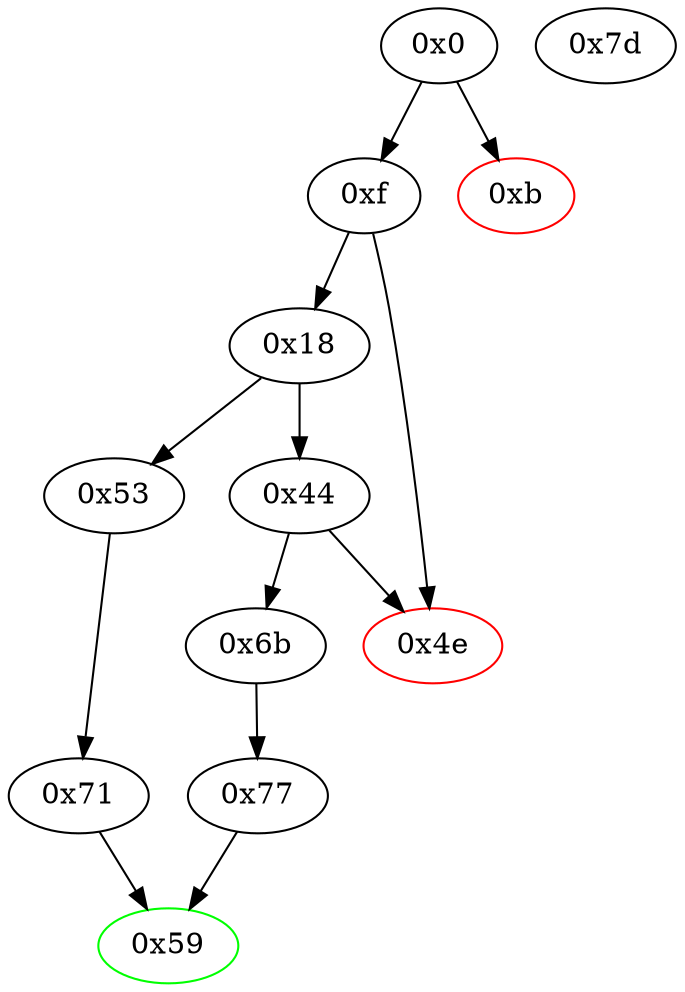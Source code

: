 strict digraph "" {
"0x44" [fillcolor=white, id="0x44", style=filled, tooltip="Block 0x44\n[0x44:0x4d]\n---\nPredecessors: [0x18]\nSuccessors: [0x4e, 0x6b]\n---\n0x44 DUP1\n0x45 PUSH4 0xdb61e317\n0x4a EQ\n0x4b PUSH1 0x6b\n0x4d JUMPI\n---\n0x45: V17 = 0xdb61e317\n0x4a: V18 = EQ 0xdb61e317 V13\n0x4b: V19 = 0x6b\n0x4d: JUMPI 0x6b V18\n---\nEntry stack: [V13]\nStack pops: 1\nStack additions: [S0]\nExit stack: [V13]\n\nDef sites:\nV13: {0x18.0x39}\n"];
"0xf" [fillcolor=white, id="0xf", style=filled, tooltip="Block 0xf\n[0xf:0x17]\n---\nPredecessors: [0x0]\nSuccessors: [0x18, 0x4e]\n---\n0xf JUMPDEST\n0x10 POP\n0x11 PUSH1 0x4\n0x13 CALLDATASIZE\n0x14 LT\n0x15 PUSH1 0x4e\n0x17 JUMPI\n---\n0xf: JUMPDEST \n0x11: V6 = 0x4\n0x13: V7 = CALLDATASIZE\n0x14: V8 = LT V7 0x4\n0x15: V9 = 0x4e\n0x17: JUMPI 0x4e V8\n---\nEntry stack: [V2]\nStack pops: 1\nStack additions: []\nExit stack: []\n\nDef sites:\nV2: {0x0.0x5}\n"];
"0x6b" [fillcolor=white, id="0x6b", style=filled, tooltip="Block 0x6b\n[0x6b:0x70]\n---\nPredecessors: [0x44]\nSuccessors: [0x77]\n---\n0x6b JUMPDEST\n0x6c PUSH1 0x59\n0x6e PUSH1 0x77\n0x70 JUMP\n---\n0x6b: JUMPDEST \n0x6c: V29 = 0x59\n0x6e: V30 = 0x77\n0x70: JUMP 0x77\n---\nEntry stack: [V13]\nStack pops: 0\nStack additions: [0x59]\nExit stack: [V13, 0x59]\n\nDef sites:\nV13: {0x18.0x39}\n"];
"0x77" [fillcolor=white, id="0x77", style=filled, tooltip="Block 0x77\n[0x77:0x7c]\n---\nPredecessors: [0x6b]\nSuccessors: [0x59]\n---\n0x77 JUMPDEST\n0x78 PUSH1 0x0\n0x7a SLOAD\n0x7b DUP2\n0x7c JUMP\n---\n0x77: JUMPDEST \n0x78: V33 = 0x0\n0x7a: V34 = S[0x0]\n0x7c: JUMP 0x59\n---\nEntry stack: [V13, 0x59]\nStack pops: 1\nStack additions: [S0, V34]\nExit stack: [V13, 0x59, V34]\n\nDef sites:\nV13: {0x18.0x39}\n0x59: {0x6b.0x6c}\n"];
"0x71" [fillcolor=white, id="0x71", style=filled, tooltip="Block 0x71\n[0x71:0x76]\n---\nPredecessors: [0x53]\nSuccessors: [0x59]\n---\n0x71 JUMPDEST\n0x72 PUSH1 0x0\n0x74 SLOAD\n0x75 SWAP1\n0x76 JUMP\n---\n0x71: JUMPDEST \n0x72: V31 = 0x0\n0x74: V32 = S[0x0]\n0x76: JUMP 0x59\n---\nEntry stack: [V13, 0x59]\nStack pops: 1\nStack additions: [V32]\nExit stack: [V13, V32]\n\nDef sites:\nV13: {0x18.0x39}\n0x59: {0x53.0x54}\n"];
"0x53" [fillcolor=white, id="0x53", style=filled, tooltip="Block 0x53\n[0x53:0x58]\n---\nPredecessors: [0x18]\nSuccessors: [0x71]\n---\n0x53 JUMPDEST\n0x54 PUSH1 0x59\n0x56 PUSH1 0x71\n0x58 JUMP\n---\n0x53: JUMPDEST \n0x54: V21 = 0x59\n0x56: V22 = 0x71\n0x58: JUMP 0x71\n---\nEntry stack: [V13]\nStack pops: 0\nStack additions: [0x59]\nExit stack: [V13, 0x59]\n\nDef sites:\nV13: {0x18.0x39}\n"];
"0x0" [fillcolor=white, id="0x0", style=filled, tooltip="Block 0x0\n[0x0:0xa]\n---\nPredecessors: []\nSuccessors: [0xb, 0xf]\n---\n0x0 PUSH1 0x80\n0x2 PUSH1 0x40\n0x4 MSTORE\n0x5 CALLVALUE\n0x6 DUP1\n0x7 ISZERO\n0x8 PUSH1 0xf\n0xa JUMPI\n---\n0x0: V0 = 0x80\n0x2: V1 = 0x40\n0x4: M[0x40] = 0x80\n0x5: V2 = CALLVALUE\n0x7: V3 = ISZERO V2\n0x8: V4 = 0xf\n0xa: JUMPI 0xf V3\n---\nEntry stack: []\nStack pops: 0\nStack additions: [V2]\nExit stack: [V2]\n\nDef sites:\n"];
"0x18" [fillcolor=white, id="0x18", style=filled, tooltip="Block 0x18\n[0x18:0x43]\n---\nPredecessors: [0xf]\nSuccessors: [0x44, 0x53]\n---\n0x18 PUSH29 0x100000000000000000000000000000000000000000000000000000000\n0x36 PUSH1 0x0\n0x38 CALLDATALOAD\n0x39 DIV\n0x3a PUSH4 0x57de26a4\n0x3f DUP2\n0x40 EQ\n0x41 PUSH1 0x53\n0x43 JUMPI\n---\n0x18: V10 = 0x100000000000000000000000000000000000000000000000000000000\n0x36: V11 = 0x0\n0x38: V12 = CALLDATALOAD 0x0\n0x39: V13 = DIV V12 0x100000000000000000000000000000000000000000000000000000000\n0x3a: V14 = 0x57de26a4\n0x40: V15 = EQ V13 0x57de26a4\n0x41: V16 = 0x53\n0x43: JUMPI 0x53 V15\n---\nEntry stack: []\nStack pops: 0\nStack additions: [V13]\nExit stack: [V13]\n\nDef sites:\n"];
"0x7d" [fillcolor=white, id="0x7d", style=filled, tooltip="Block 0x7d\n[0x7d:0xba]\n---\nPredecessors: []\nSuccessors: []\n---\n0x7d INVALID\n0x7e LOG1\n0x7f PUSH6 0x627a7a723058\n0x86 SHA3\n0x87 MISSING 0xe9\n0x88 PUSH20 0x365eb1be403b7d35fde177823b62b1052a30d0ea\n0x9d PUSH29 0x23ebeb57c5167fa5d70029\n---\n0x7d: INVALID \n0x7e: LOG S0 S1 S2\n0x7f: V35 = 0x627a7a723058\n0x86: V36 = SHA3 0x627a7a723058 S3\n0x87: MISSING 0xe9\n0x88: V37 = 0x365eb1be403b7d35fde177823b62b1052a30d0ea\n0x9d: V38 = 0x23ebeb57c5167fa5d70029\n---\nEntry stack: []\nStack pops: 0\nStack additions: [V36, 0x23ebeb57c5167fa5d70029, 0x365eb1be403b7d35fde177823b62b1052a30d0ea]\nExit stack: []\n\nDef sites:\n"];
"0x59" [color=green, fillcolor=white, id="0x59", style=filled, tooltip="Block 0x59\n[0x59:0x6a]\n---\nPredecessors: [0x71, 0x77]\nSuccessors: []\n---\n0x59 JUMPDEST\n0x5a PUSH1 0x40\n0x5c DUP1\n0x5d MLOAD\n0x5e SWAP2\n0x5f DUP3\n0x60 MSTORE\n0x61 MLOAD\n0x62 SWAP1\n0x63 DUP2\n0x64 SWAP1\n0x65 SUB\n0x66 PUSH1 0x20\n0x68 ADD\n0x69 SWAP1\n0x6a RETURN\n---\n0x59: JUMPDEST \n0x5a: V23 = 0x40\n0x5d: V24 = M[0x40]\n0x60: M[V24] = S0\n0x61: V25 = M[0x40]\n0x65: V26 = SUB V24 V25\n0x66: V27 = 0x20\n0x68: V28 = ADD 0x20 V26\n0x6a: RETURN V25 V28\n---\nEntry stack: [V13, S1, S0]\nStack pops: 1\nStack additions: []\nExit stack: [V13, S1]\n\nDef sites:\nV13: {0x18.0x39}\nS1: {0x18.0x39, 0x6b.0x6c}\nS0: {0x71.0x74, 0x77.0x7a}\n"];
"0xb" [color=red, fillcolor=white, id="0xb", style=filled, tooltip="Block 0xb\n[0xb:0xe]\n---\nPredecessors: [0x0]\nSuccessors: []\n---\n0xb PUSH1 0x0\n0xd DUP1\n0xe REVERT\n---\n0xb: V5 = 0x0\n0xe: REVERT 0x0 0x0\n---\nEntry stack: [V2]\nStack pops: 0\nStack additions: []\nExit stack: [V2]\n\nDef sites:\nV2: {0x0.0x5}\n"];
"0x4e" [color=red, fillcolor=white, id="0x4e", style=filled, tooltip="Block 0x4e\n[0x4e:0x52]\n---\nPredecessors: [0xf, 0x44]\nSuccessors: []\n---\n0x4e JUMPDEST\n0x4f PUSH1 0x0\n0x51 DUP1\n0x52 REVERT\n---\n0x4e: JUMPDEST \n0x4f: V20 = 0x0\n0x52: REVERT 0x0 0x0\n---\nEntry stack: [V13]\nStack pops: 0\nStack additions: []\nExit stack: [V13]\n\nDef sites:\nV13: {0x18.0x39}\n"];
"0x44" -> "0x6b";
"0x44" -> "0x4e";
"0xf" -> "0x18";
"0xf" -> "0x4e";
"0x6b" -> "0x77";
"0x77" -> "0x59";
"0x71" -> "0x59";
"0x53" -> "0x71";
"0x0" -> "0xf";
"0x0" -> "0xb";
"0x18" -> "0x44";
"0x18" -> "0x53";
}
